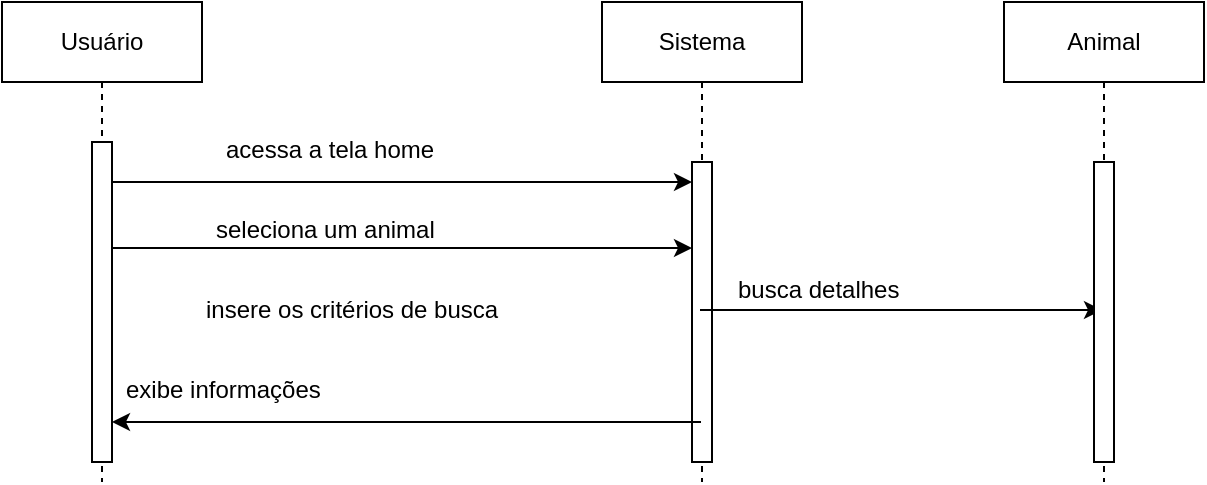 <mxfile version="24.7.17">
  <diagram name="Page-1" id="2YBvvXClWsGukQMizWep">
    <mxGraphModel dx="572" dy="459" grid="0" gridSize="10" guides="1" tooltips="1" connect="1" arrows="1" fold="1" page="0" pageScale="1" pageWidth="850" pageHeight="1100" math="0" shadow="0">
      <root>
        <mxCell id="0" />
        <mxCell id="1" parent="0" />
        <mxCell id="B0OeJO606Wl0QepXsaKl-1" value="Usuário" style="shape=umlLifeline;perimeter=lifelinePerimeter;whiteSpace=wrap;html=1;container=0;dropTarget=0;collapsible=0;recursiveResize=0;outlineConnect=0;portConstraint=eastwest;newEdgeStyle={&quot;edgeStyle&quot;:&quot;elbowEdgeStyle&quot;,&quot;elbow&quot;:&quot;vertical&quot;,&quot;curved&quot;:0,&quot;rounded&quot;:0};" parent="1" vertex="1">
          <mxGeometry x="40" y="40" width="100" height="240" as="geometry" />
        </mxCell>
        <mxCell id="B0OeJO606Wl0QepXsaKl-2" value="" style="html=1;points=[];perimeter=orthogonalPerimeter;outlineConnect=0;targetShapes=umlLifeline;portConstraint=eastwest;newEdgeStyle={&quot;edgeStyle&quot;:&quot;elbowEdgeStyle&quot;,&quot;elbow&quot;:&quot;vertical&quot;,&quot;curved&quot;:0,&quot;rounded&quot;:0};" parent="B0OeJO606Wl0QepXsaKl-1" vertex="1">
          <mxGeometry x="45" y="70" width="10" height="160" as="geometry" />
        </mxCell>
        <mxCell id="B0OeJO606Wl0QepXsaKl-3" value="Sistema" style="shape=umlLifeline;perimeter=lifelinePerimeter;whiteSpace=wrap;html=1;container=0;dropTarget=0;collapsible=0;recursiveResize=0;outlineConnect=0;portConstraint=eastwest;newEdgeStyle={&quot;edgeStyle&quot;:&quot;elbowEdgeStyle&quot;,&quot;elbow&quot;:&quot;vertical&quot;,&quot;curved&quot;:0,&quot;rounded&quot;:0};" parent="1" vertex="1">
          <mxGeometry x="340" y="40" width="100" height="240" as="geometry" />
        </mxCell>
        <mxCell id="B0OeJO606Wl0QepXsaKl-4" value="" style="html=1;points=[];perimeter=orthogonalPerimeter;outlineConnect=0;targetShapes=umlLifeline;portConstraint=eastwest;newEdgeStyle={&quot;edgeStyle&quot;:&quot;elbowEdgeStyle&quot;,&quot;elbow&quot;:&quot;vertical&quot;,&quot;curved&quot;:0,&quot;rounded&quot;:0};" parent="B0OeJO606Wl0QepXsaKl-3" vertex="1">
          <mxGeometry x="45" y="80" width="10" height="150" as="geometry" />
        </mxCell>
        <mxCell id="B0OeJO606Wl0QepXsaKl-5" value="" style="endArrow=classic;html=1;rounded=0;" parent="1" target="B0OeJO606Wl0QepXsaKl-4" edge="1">
          <mxGeometry width="50" height="50" relative="1" as="geometry">
            <mxPoint x="95" y="130" as="sourcePoint" />
            <mxPoint x="325" y="130" as="targetPoint" />
          </mxGeometry>
        </mxCell>
        <mxCell id="B0OeJO606Wl0QepXsaKl-6" value=" acessa a tela home" style="text;whiteSpace=wrap;html=1;" parent="1" vertex="1">
          <mxGeometry x="150" y="100" width="180" height="40" as="geometry" />
        </mxCell>
        <mxCell id="B0OeJO606Wl0QepXsaKl-9" value="" style="endArrow=classic;html=1;rounded=0;" parent="1" edge="1">
          <mxGeometry width="50" height="50" relative="1" as="geometry">
            <mxPoint x="389" y="194" as="sourcePoint" />
            <mxPoint x="590" y="194" as="targetPoint" />
          </mxGeometry>
        </mxCell>
        <mxCell id="B0OeJO606Wl0QepXsaKl-11" value="" style="endArrow=classic;html=1;rounded=0;" parent="1" source="B0OeJO606Wl0QepXsaKl-3" edge="1">
          <mxGeometry width="50" height="50" relative="1" as="geometry">
            <mxPoint x="360" y="250" as="sourcePoint" />
            <mxPoint x="95" y="250" as="targetPoint" />
          </mxGeometry>
        </mxCell>
        <mxCell id="B0OeJO606Wl0QepXsaKl-17" value="seleciona um animal" style="text;whiteSpace=wrap;html=1;" parent="1" vertex="1">
          <mxGeometry x="145" y="140" width="190" height="40" as="geometry" />
        </mxCell>
        <mxCell id="B0OeJO606Wl0QepXsaKl-18" value="insere os critérios de busca" style="text;whiteSpace=wrap;html=1;" parent="1" vertex="1">
          <mxGeometry x="140" y="180" width="180" height="40" as="geometry" />
        </mxCell>
        <mxCell id="B0OeJO606Wl0QepXsaKl-19" value="exibe informações" style="text;whiteSpace=wrap;html=1;" parent="1" vertex="1">
          <mxGeometry x="100" y="220" width="310" height="40" as="geometry" />
        </mxCell>
        <mxCell id="NRSdaK79Rirl9mWslHFh-1" value="Animal" style="shape=umlLifeline;perimeter=lifelinePerimeter;whiteSpace=wrap;html=1;container=0;dropTarget=0;collapsible=0;recursiveResize=0;outlineConnect=0;portConstraint=eastwest;newEdgeStyle={&quot;edgeStyle&quot;:&quot;elbowEdgeStyle&quot;,&quot;elbow&quot;:&quot;vertical&quot;,&quot;curved&quot;:0,&quot;rounded&quot;:0};" vertex="1" parent="1">
          <mxGeometry x="541" y="40" width="100" height="240" as="geometry" />
        </mxCell>
        <mxCell id="NRSdaK79Rirl9mWslHFh-2" value="" style="html=1;points=[];perimeter=orthogonalPerimeter;outlineConnect=0;targetShapes=umlLifeline;portConstraint=eastwest;newEdgeStyle={&quot;edgeStyle&quot;:&quot;elbowEdgeStyle&quot;,&quot;elbow&quot;:&quot;vertical&quot;,&quot;curved&quot;:0,&quot;rounded&quot;:0};" vertex="1" parent="NRSdaK79Rirl9mWslHFh-1">
          <mxGeometry x="45" y="80" width="10" height="150" as="geometry" />
        </mxCell>
        <mxCell id="NRSdaK79Rirl9mWslHFh-3" value="" style="endArrow=classic;html=1;rounded=0;" edge="1" parent="1">
          <mxGeometry width="50" height="50" relative="1" as="geometry">
            <mxPoint x="95" y="163" as="sourcePoint" />
            <mxPoint x="385" y="163" as="targetPoint" />
          </mxGeometry>
        </mxCell>
        <mxCell id="NRSdaK79Rirl9mWslHFh-4" value="busca detalhes" style="text;whiteSpace=wrap;" vertex="1" parent="1">
          <mxGeometry x="406" y="170" width="109" height="36" as="geometry" />
        </mxCell>
      </root>
    </mxGraphModel>
  </diagram>
</mxfile>
